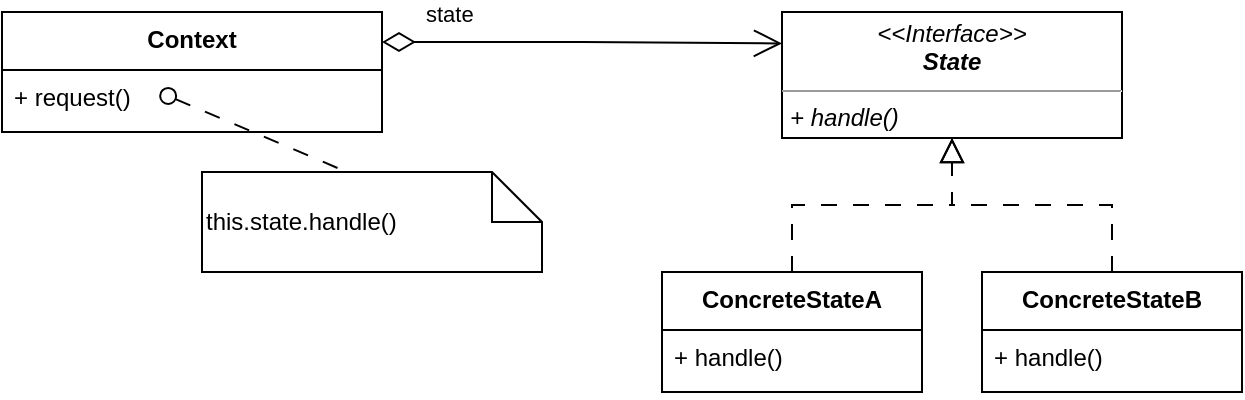 <mxfile version="21.1.9" type="device">
  <diagram name="第 1 页" id="V1W0sLbI2GgZeyCbVdQ1">
    <mxGraphModel dx="1194" dy="682" grid="1" gridSize="10" guides="1" tooltips="1" connect="1" arrows="1" fold="1" page="1" pageScale="1" pageWidth="827" pageHeight="1169" math="0" shadow="0">
      <root>
        <mxCell id="0" />
        <mxCell id="1" parent="0" />
        <mxCell id="-QKBIzKZXesQLSjGnv8I-1" value="&lt;p style=&quot;margin:0px;margin-top:4px;text-align:center;&quot;&gt;&lt;i&gt;&amp;lt;&amp;lt;Interface&amp;gt;&amp;gt;&lt;br&gt;&lt;b&gt;State&lt;/b&gt;&lt;br&gt;&lt;/i&gt;&lt;/p&gt;&lt;hr size=&quot;1&quot;&gt;&lt;p style=&quot;margin:0px;margin-left:4px;&quot;&gt;&lt;/p&gt;&lt;p style=&quot;margin:0px;margin-left:4px;&quot;&gt;&lt;i&gt;+&amp;nbsp;handle()&lt;/i&gt;&lt;/p&gt;" style="verticalAlign=top;align=left;overflow=fill;fontSize=12;fontFamily=Helvetica;html=1;" parent="1" vertex="1">
          <mxGeometry x="500" y="270" width="170" height="63" as="geometry" />
        </mxCell>
        <mxCell id="-QKBIzKZXesQLSjGnv8I-3" value="state" style="endArrow=open;html=1;endSize=12;startArrow=diamondThin;startSize=14;startFill=0;edgeStyle=orthogonalEdgeStyle;align=left;verticalAlign=bottom;rounded=0;entryX=0;entryY=0.25;entryDx=0;entryDy=0;exitX=1;exitY=0.25;exitDx=0;exitDy=0;" parent="1" source="UwBifb_8naFT3TD3uKXL-1" target="-QKBIzKZXesQLSjGnv8I-1" edge="1">
          <mxGeometry x="-0.801" y="5" relative="1" as="geometry">
            <mxPoint x="394" y="34.25" as="sourcePoint" />
            <mxPoint x="200" y="184" as="targetPoint" />
            <mxPoint as="offset" />
          </mxGeometry>
        </mxCell>
        <mxCell id="UwBifb_8naFT3TD3uKXL-1" value="Context" style="swimlane;fontStyle=1;align=center;verticalAlign=top;childLayout=stackLayout;horizontal=1;startSize=29;horizontalStack=0;resizeParent=1;resizeParentMax=0;resizeLast=0;collapsible=1;marginBottom=0;" parent="1" vertex="1">
          <mxGeometry x="110" y="270" width="190" height="60" as="geometry" />
        </mxCell>
        <mxCell id="UwBifb_8naFT3TD3uKXL-2" value="+ request()" style="text;strokeColor=none;fillColor=none;align=left;verticalAlign=top;spacingLeft=4;spacingRight=4;overflow=hidden;rotatable=0;points=[[0,0.5],[1,0.5]];portConstraint=eastwest;fontStyle=0" parent="UwBifb_8naFT3TD3uKXL-1" vertex="1">
          <mxGeometry y="29" width="190" height="31" as="geometry" />
        </mxCell>
        <mxCell id="UwBifb_8naFT3TD3uKXL-3" value="&lt;div style=&quot;border-color: var(--border-color);&quot;&gt;this.state.handle()&lt;/div&gt;" style="shape=note2;boundedLbl=1;whiteSpace=wrap;html=1;size=25;verticalAlign=middle;align=left;labelPosition=center;verticalLabelPosition=middle;" parent="1" vertex="1">
          <mxGeometry x="210" y="350" width="170" height="50" as="geometry" />
        </mxCell>
        <mxCell id="UwBifb_8naFT3TD3uKXL-4" value="" style="html=1;verticalAlign=bottom;labelBackgroundColor=none;startArrow=oval;startFill=0;startSize=8;endArrow=none;rounded=0;dashed=1;dashPattern=8 8;entryX=0;entryY=0;entryDx=72.5;entryDy=0;entryPerimeter=0;exitX=0.632;exitY=0.677;exitDx=0;exitDy=0;exitPerimeter=0;" parent="1" target="UwBifb_8naFT3TD3uKXL-3" edge="1">
          <mxGeometry x="-0.055" y="19" relative="1" as="geometry">
            <mxPoint x="193.08" y="311.987" as="sourcePoint" />
            <mxPoint x="255.5" y="357" as="targetPoint" />
            <mxPoint x="-1" as="offset" />
          </mxGeometry>
        </mxCell>
        <mxCell id="UwBifb_8naFT3TD3uKXL-6" value="ConcreteStateA" style="swimlane;fontStyle=1;align=center;verticalAlign=top;childLayout=stackLayout;horizontal=1;startSize=29;horizontalStack=0;resizeParent=1;resizeParentMax=0;resizeLast=0;collapsible=1;marginBottom=0;" parent="1" vertex="1">
          <mxGeometry x="440" y="400" width="130" height="60" as="geometry" />
        </mxCell>
        <mxCell id="UwBifb_8naFT3TD3uKXL-10" value="+ handle()" style="text;strokeColor=none;fillColor=none;align=left;verticalAlign=top;spacingLeft=4;spacingRight=4;overflow=hidden;rotatable=0;points=[[0,0.5],[1,0.5]];portConstraint=eastwest;fontStyle=0" parent="UwBifb_8naFT3TD3uKXL-6" vertex="1">
          <mxGeometry y="29" width="130" height="31" as="geometry" />
        </mxCell>
        <mxCell id="UwBifb_8naFT3TD3uKXL-7" value="ConcreteStateB" style="swimlane;fontStyle=1;align=center;verticalAlign=top;childLayout=stackLayout;horizontal=1;startSize=29;horizontalStack=0;resizeParent=1;resizeParentMax=0;resizeLast=0;collapsible=1;marginBottom=0;" parent="1" vertex="1">
          <mxGeometry x="600" y="400" width="130" height="60" as="geometry" />
        </mxCell>
        <mxCell id="UwBifb_8naFT3TD3uKXL-11" value="+ handle()" style="text;strokeColor=none;fillColor=none;align=left;verticalAlign=top;spacingLeft=4;spacingRight=4;overflow=hidden;rotatable=0;points=[[0,0.5],[1,0.5]];portConstraint=eastwest;fontStyle=0" parent="UwBifb_8naFT3TD3uKXL-7" vertex="1">
          <mxGeometry y="29" width="130" height="31" as="geometry" />
        </mxCell>
        <mxCell id="UwBifb_8naFT3TD3uKXL-8" value="" style="endArrow=block;endSize=10;endFill=0;shadow=0;strokeWidth=1;rounded=0;edgeStyle=elbowEdgeStyle;elbow=vertical;dashed=1;dashPattern=8 8;labelBackgroundColor=none;fontColor=default;entryX=0.5;entryY=1;entryDx=0;entryDy=0;" parent="1" source="UwBifb_8naFT3TD3uKXL-7" target="-QKBIzKZXesQLSjGnv8I-1" edge="1">
          <mxGeometry width="160" relative="1" as="geometry">
            <mxPoint x="585" y="170" as="sourcePoint" />
            <mxPoint x="494" y="82" as="targetPoint" />
          </mxGeometry>
        </mxCell>
        <mxCell id="UwBifb_8naFT3TD3uKXL-9" value="" style="endArrow=block;endSize=10;endFill=0;shadow=0;strokeWidth=1;rounded=0;edgeStyle=elbowEdgeStyle;elbow=vertical;dashed=1;dashPattern=8 8;labelBackgroundColor=none;fontColor=default;entryX=0.5;entryY=1;entryDx=0;entryDy=0;" parent="1" source="UwBifb_8naFT3TD3uKXL-6" target="-QKBIzKZXesQLSjGnv8I-1" edge="1">
          <mxGeometry width="160" relative="1" as="geometry">
            <mxPoint x="670" y="410" as="sourcePoint" />
            <mxPoint x="595" y="343" as="targetPoint" />
          </mxGeometry>
        </mxCell>
      </root>
    </mxGraphModel>
  </diagram>
</mxfile>
